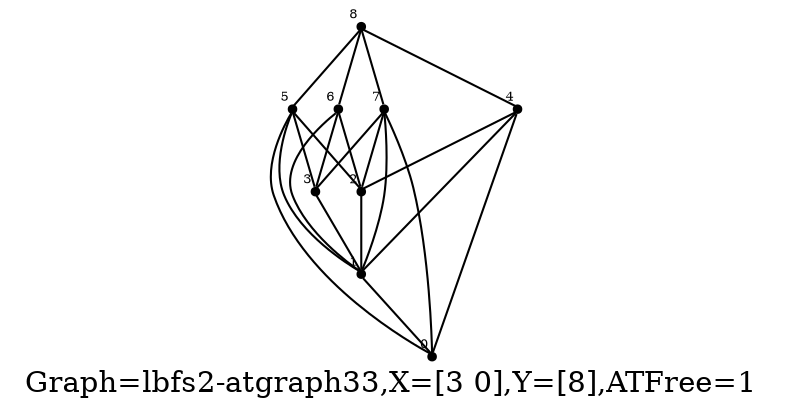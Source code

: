 /* Created by igraph 0.8.0-pre+0200568 */
graph {
  graph [
    label="Graph=lbfs2-atgraph33,X=[3 0],Y=[8],ATFree=1 "
    labelloc=bottom
  ];
  0 [
    pos="1.900000,3.000000!"
    shape=point
    fontsize=6
    xlabel=0
  ];
  1 [
    pos="2.000000,2.000000!"
    shape=point
    fontsize=6
    xlabel=1
  ];
  2 [
    pos="1.900000,1.000000!"
    shape=point
    fontsize=6
    xlabel=2
  ];
  3 [
    pos="2.000000,0.000000!"
    shape=point
    fontsize=6
    xlabel=3
  ];
  4 [
    pos="0.900000,3.000000!"
    shape=point
    fontsize=6
    xlabel=4
  ];
  5 [
    pos="1.000000,2.000000!"
    shape=point
    fontsize=6
    xlabel=5
  ];
  6 [
    pos="0.900000,1.000000!"
    shape=point
    fontsize=6
    xlabel=6
  ];
  7 [
    pos="1.000000,0.000000!"
    shape=point
    fontsize=6
    xlabel=7
  ];
  8 [
    pos="0.000000,1.000000!"
    shape=point
    fontsize=6
    xlabel=8
  ];

  1 -- 0;
  4 -- 0;
  5 -- 0;
  7 -- 0;
  2 -- 1;
  3 -- 1;
  4 -- 1;
  5 -- 1;
  6 -- 1;
  7 -- 1;
  4 -- 2;
  5 -- 2;
  6 -- 2;
  7 -- 2;
  5 -- 3;
  6 -- 3;
  7 -- 3;
  8 -- 4;
  8 -- 5;
  8 -- 6;
  8 -- 7;
}
